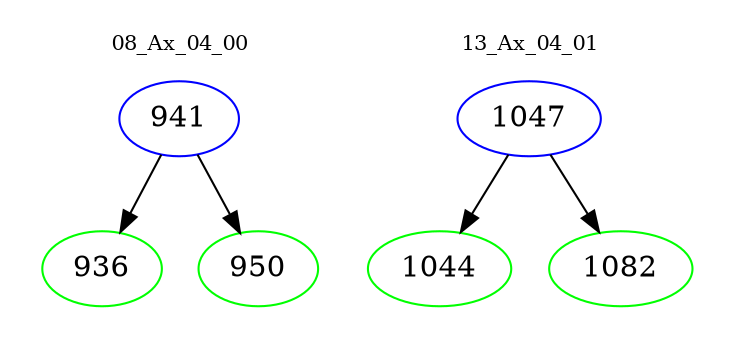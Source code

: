 digraph{
subgraph cluster_0 {
color = white
label = "08_Ax_04_00";
fontsize=10;
T0_941 [label="941", color="blue"]
T0_941 -> T0_936 [color="black"]
T0_936 [label="936", color="green"]
T0_941 -> T0_950 [color="black"]
T0_950 [label="950", color="green"]
}
subgraph cluster_1 {
color = white
label = "13_Ax_04_01";
fontsize=10;
T1_1047 [label="1047", color="blue"]
T1_1047 -> T1_1044 [color="black"]
T1_1044 [label="1044", color="green"]
T1_1047 -> T1_1082 [color="black"]
T1_1082 [label="1082", color="green"]
}
}
